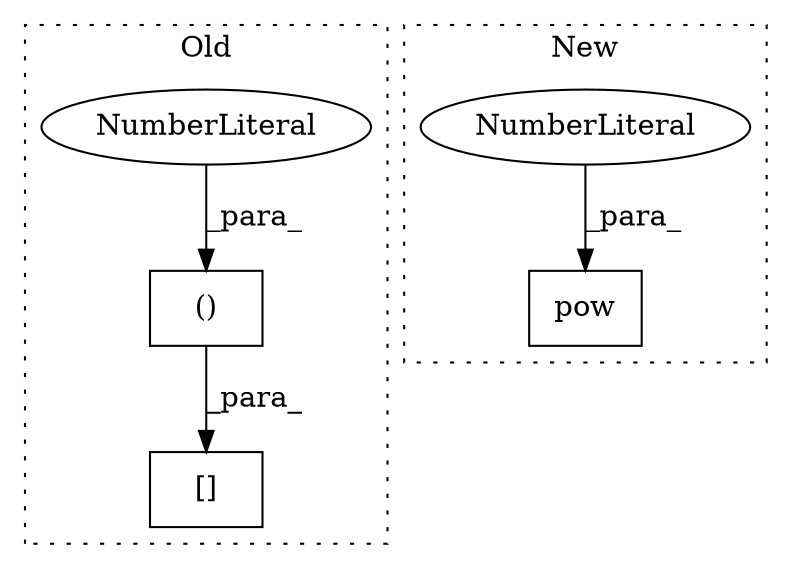 digraph G {
subgraph cluster0 {
1 [label="[]" a="2" s="2141,2182" l="12,2" shape="box"];
4 [label="()" a="106" s="2153" l="29" shape="box"];
5 [label="NumberLiteral" a="34" s="2167" l="1" shape="ellipse"];
label = "Old";
style="dotted";
}
subgraph cluster1 {
2 [label="pow" a="32" s="2709,2750" l="4,1" shape="box"];
3 [label="NumberLiteral" a="34" s="2713" l="5" shape="ellipse"];
label = "New";
style="dotted";
}
3 -> 2 [label="_para_"];
4 -> 1 [label="_para_"];
5 -> 4 [label="_para_"];
}